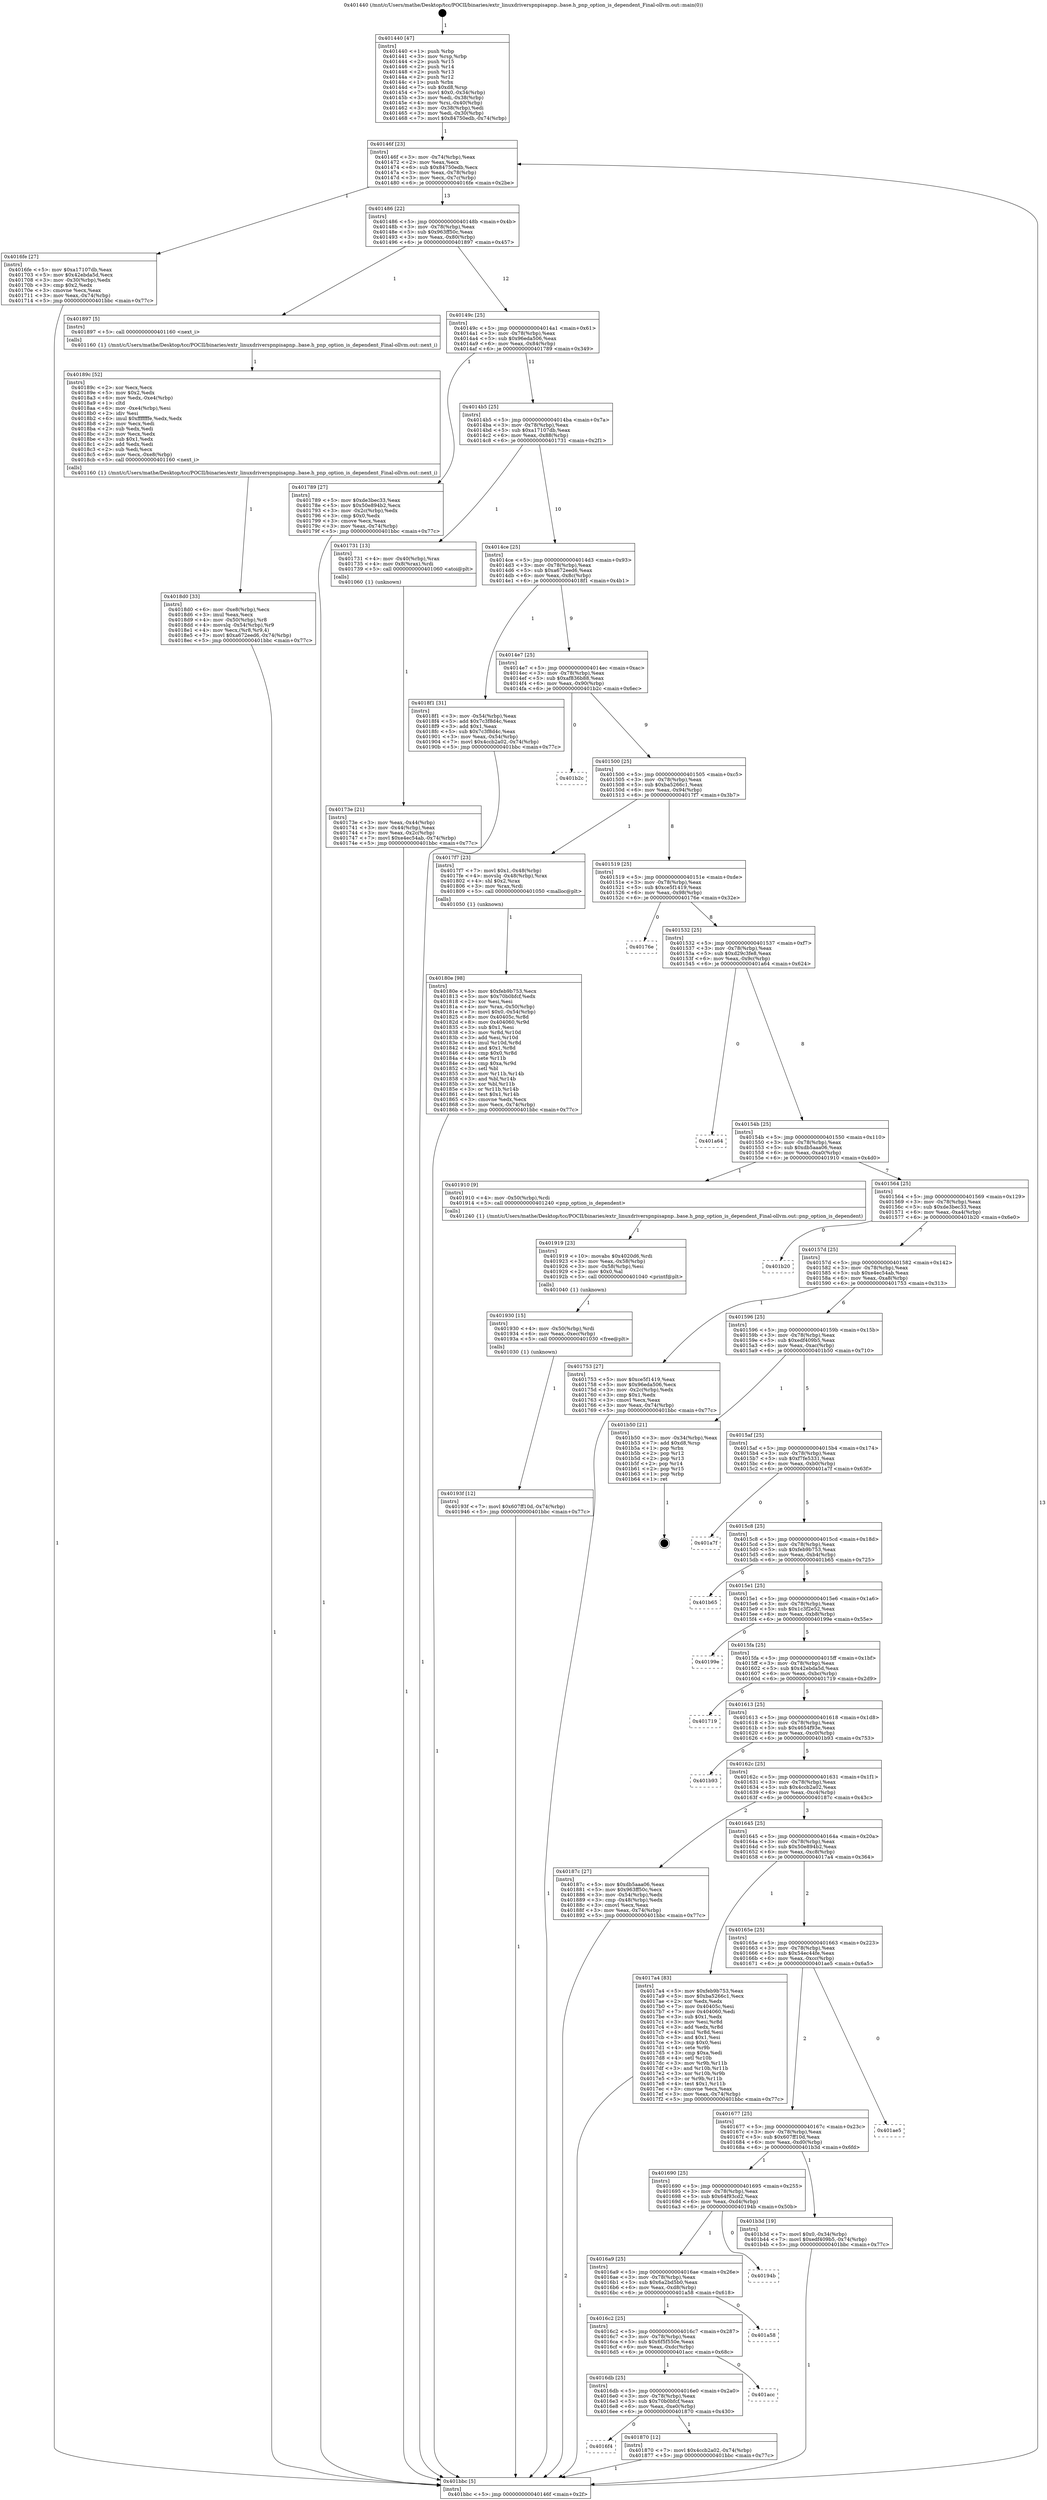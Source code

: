 digraph "0x401440" {
  label = "0x401440 (/mnt/c/Users/mathe/Desktop/tcc/POCII/binaries/extr_linuxdriverspnpisapnp..base.h_pnp_option_is_dependent_Final-ollvm.out::main(0))"
  labelloc = "t"
  node[shape=record]

  Entry [label="",width=0.3,height=0.3,shape=circle,fillcolor=black,style=filled]
  "0x40146f" [label="{
     0x40146f [23]\l
     | [instrs]\l
     &nbsp;&nbsp;0x40146f \<+3\>: mov -0x74(%rbp),%eax\l
     &nbsp;&nbsp;0x401472 \<+2\>: mov %eax,%ecx\l
     &nbsp;&nbsp;0x401474 \<+6\>: sub $0x84750edb,%ecx\l
     &nbsp;&nbsp;0x40147a \<+3\>: mov %eax,-0x78(%rbp)\l
     &nbsp;&nbsp;0x40147d \<+3\>: mov %ecx,-0x7c(%rbp)\l
     &nbsp;&nbsp;0x401480 \<+6\>: je 00000000004016fe \<main+0x2be\>\l
  }"]
  "0x4016fe" [label="{
     0x4016fe [27]\l
     | [instrs]\l
     &nbsp;&nbsp;0x4016fe \<+5\>: mov $0xa17107db,%eax\l
     &nbsp;&nbsp;0x401703 \<+5\>: mov $0x42ebda5d,%ecx\l
     &nbsp;&nbsp;0x401708 \<+3\>: mov -0x30(%rbp),%edx\l
     &nbsp;&nbsp;0x40170b \<+3\>: cmp $0x2,%edx\l
     &nbsp;&nbsp;0x40170e \<+3\>: cmovne %ecx,%eax\l
     &nbsp;&nbsp;0x401711 \<+3\>: mov %eax,-0x74(%rbp)\l
     &nbsp;&nbsp;0x401714 \<+5\>: jmp 0000000000401bbc \<main+0x77c\>\l
  }"]
  "0x401486" [label="{
     0x401486 [22]\l
     | [instrs]\l
     &nbsp;&nbsp;0x401486 \<+5\>: jmp 000000000040148b \<main+0x4b\>\l
     &nbsp;&nbsp;0x40148b \<+3\>: mov -0x78(%rbp),%eax\l
     &nbsp;&nbsp;0x40148e \<+5\>: sub $0x963ff50c,%eax\l
     &nbsp;&nbsp;0x401493 \<+3\>: mov %eax,-0x80(%rbp)\l
     &nbsp;&nbsp;0x401496 \<+6\>: je 0000000000401897 \<main+0x457\>\l
  }"]
  "0x401bbc" [label="{
     0x401bbc [5]\l
     | [instrs]\l
     &nbsp;&nbsp;0x401bbc \<+5\>: jmp 000000000040146f \<main+0x2f\>\l
  }"]
  "0x401440" [label="{
     0x401440 [47]\l
     | [instrs]\l
     &nbsp;&nbsp;0x401440 \<+1\>: push %rbp\l
     &nbsp;&nbsp;0x401441 \<+3\>: mov %rsp,%rbp\l
     &nbsp;&nbsp;0x401444 \<+2\>: push %r15\l
     &nbsp;&nbsp;0x401446 \<+2\>: push %r14\l
     &nbsp;&nbsp;0x401448 \<+2\>: push %r13\l
     &nbsp;&nbsp;0x40144a \<+2\>: push %r12\l
     &nbsp;&nbsp;0x40144c \<+1\>: push %rbx\l
     &nbsp;&nbsp;0x40144d \<+7\>: sub $0xd8,%rsp\l
     &nbsp;&nbsp;0x401454 \<+7\>: movl $0x0,-0x34(%rbp)\l
     &nbsp;&nbsp;0x40145b \<+3\>: mov %edi,-0x38(%rbp)\l
     &nbsp;&nbsp;0x40145e \<+4\>: mov %rsi,-0x40(%rbp)\l
     &nbsp;&nbsp;0x401462 \<+3\>: mov -0x38(%rbp),%edi\l
     &nbsp;&nbsp;0x401465 \<+3\>: mov %edi,-0x30(%rbp)\l
     &nbsp;&nbsp;0x401468 \<+7\>: movl $0x84750edb,-0x74(%rbp)\l
  }"]
  Exit [label="",width=0.3,height=0.3,shape=circle,fillcolor=black,style=filled,peripheries=2]
  "0x401897" [label="{
     0x401897 [5]\l
     | [instrs]\l
     &nbsp;&nbsp;0x401897 \<+5\>: call 0000000000401160 \<next_i\>\l
     | [calls]\l
     &nbsp;&nbsp;0x401160 \{1\} (/mnt/c/Users/mathe/Desktop/tcc/POCII/binaries/extr_linuxdriverspnpisapnp..base.h_pnp_option_is_dependent_Final-ollvm.out::next_i)\l
  }"]
  "0x40149c" [label="{
     0x40149c [25]\l
     | [instrs]\l
     &nbsp;&nbsp;0x40149c \<+5\>: jmp 00000000004014a1 \<main+0x61\>\l
     &nbsp;&nbsp;0x4014a1 \<+3\>: mov -0x78(%rbp),%eax\l
     &nbsp;&nbsp;0x4014a4 \<+5\>: sub $0x96eda506,%eax\l
     &nbsp;&nbsp;0x4014a9 \<+6\>: mov %eax,-0x84(%rbp)\l
     &nbsp;&nbsp;0x4014af \<+6\>: je 0000000000401789 \<main+0x349\>\l
  }"]
  "0x40193f" [label="{
     0x40193f [12]\l
     | [instrs]\l
     &nbsp;&nbsp;0x40193f \<+7\>: movl $0x607ff10d,-0x74(%rbp)\l
     &nbsp;&nbsp;0x401946 \<+5\>: jmp 0000000000401bbc \<main+0x77c\>\l
  }"]
  "0x401789" [label="{
     0x401789 [27]\l
     | [instrs]\l
     &nbsp;&nbsp;0x401789 \<+5\>: mov $0xde3bec33,%eax\l
     &nbsp;&nbsp;0x40178e \<+5\>: mov $0x50e894b2,%ecx\l
     &nbsp;&nbsp;0x401793 \<+3\>: mov -0x2c(%rbp),%edx\l
     &nbsp;&nbsp;0x401796 \<+3\>: cmp $0x0,%edx\l
     &nbsp;&nbsp;0x401799 \<+3\>: cmove %ecx,%eax\l
     &nbsp;&nbsp;0x40179c \<+3\>: mov %eax,-0x74(%rbp)\l
     &nbsp;&nbsp;0x40179f \<+5\>: jmp 0000000000401bbc \<main+0x77c\>\l
  }"]
  "0x4014b5" [label="{
     0x4014b5 [25]\l
     | [instrs]\l
     &nbsp;&nbsp;0x4014b5 \<+5\>: jmp 00000000004014ba \<main+0x7a\>\l
     &nbsp;&nbsp;0x4014ba \<+3\>: mov -0x78(%rbp),%eax\l
     &nbsp;&nbsp;0x4014bd \<+5\>: sub $0xa17107db,%eax\l
     &nbsp;&nbsp;0x4014c2 \<+6\>: mov %eax,-0x88(%rbp)\l
     &nbsp;&nbsp;0x4014c8 \<+6\>: je 0000000000401731 \<main+0x2f1\>\l
  }"]
  "0x401930" [label="{
     0x401930 [15]\l
     | [instrs]\l
     &nbsp;&nbsp;0x401930 \<+4\>: mov -0x50(%rbp),%rdi\l
     &nbsp;&nbsp;0x401934 \<+6\>: mov %eax,-0xec(%rbp)\l
     &nbsp;&nbsp;0x40193a \<+5\>: call 0000000000401030 \<free@plt\>\l
     | [calls]\l
     &nbsp;&nbsp;0x401030 \{1\} (unknown)\l
  }"]
  "0x401731" [label="{
     0x401731 [13]\l
     | [instrs]\l
     &nbsp;&nbsp;0x401731 \<+4\>: mov -0x40(%rbp),%rax\l
     &nbsp;&nbsp;0x401735 \<+4\>: mov 0x8(%rax),%rdi\l
     &nbsp;&nbsp;0x401739 \<+5\>: call 0000000000401060 \<atoi@plt\>\l
     | [calls]\l
     &nbsp;&nbsp;0x401060 \{1\} (unknown)\l
  }"]
  "0x4014ce" [label="{
     0x4014ce [25]\l
     | [instrs]\l
     &nbsp;&nbsp;0x4014ce \<+5\>: jmp 00000000004014d3 \<main+0x93\>\l
     &nbsp;&nbsp;0x4014d3 \<+3\>: mov -0x78(%rbp),%eax\l
     &nbsp;&nbsp;0x4014d6 \<+5\>: sub $0xa672eed6,%eax\l
     &nbsp;&nbsp;0x4014db \<+6\>: mov %eax,-0x8c(%rbp)\l
     &nbsp;&nbsp;0x4014e1 \<+6\>: je 00000000004018f1 \<main+0x4b1\>\l
  }"]
  "0x40173e" [label="{
     0x40173e [21]\l
     | [instrs]\l
     &nbsp;&nbsp;0x40173e \<+3\>: mov %eax,-0x44(%rbp)\l
     &nbsp;&nbsp;0x401741 \<+3\>: mov -0x44(%rbp),%eax\l
     &nbsp;&nbsp;0x401744 \<+3\>: mov %eax,-0x2c(%rbp)\l
     &nbsp;&nbsp;0x401747 \<+7\>: movl $0xe4ec54ab,-0x74(%rbp)\l
     &nbsp;&nbsp;0x40174e \<+5\>: jmp 0000000000401bbc \<main+0x77c\>\l
  }"]
  "0x401919" [label="{
     0x401919 [23]\l
     | [instrs]\l
     &nbsp;&nbsp;0x401919 \<+10\>: movabs $0x4020d6,%rdi\l
     &nbsp;&nbsp;0x401923 \<+3\>: mov %eax,-0x58(%rbp)\l
     &nbsp;&nbsp;0x401926 \<+3\>: mov -0x58(%rbp),%esi\l
     &nbsp;&nbsp;0x401929 \<+2\>: mov $0x0,%al\l
     &nbsp;&nbsp;0x40192b \<+5\>: call 0000000000401040 \<printf@plt\>\l
     | [calls]\l
     &nbsp;&nbsp;0x401040 \{1\} (unknown)\l
  }"]
  "0x4018f1" [label="{
     0x4018f1 [31]\l
     | [instrs]\l
     &nbsp;&nbsp;0x4018f1 \<+3\>: mov -0x54(%rbp),%eax\l
     &nbsp;&nbsp;0x4018f4 \<+5\>: add $0x7c3f8d4c,%eax\l
     &nbsp;&nbsp;0x4018f9 \<+3\>: add $0x1,%eax\l
     &nbsp;&nbsp;0x4018fc \<+5\>: sub $0x7c3f8d4c,%eax\l
     &nbsp;&nbsp;0x401901 \<+3\>: mov %eax,-0x54(%rbp)\l
     &nbsp;&nbsp;0x401904 \<+7\>: movl $0x4ccb2a02,-0x74(%rbp)\l
     &nbsp;&nbsp;0x40190b \<+5\>: jmp 0000000000401bbc \<main+0x77c\>\l
  }"]
  "0x4014e7" [label="{
     0x4014e7 [25]\l
     | [instrs]\l
     &nbsp;&nbsp;0x4014e7 \<+5\>: jmp 00000000004014ec \<main+0xac\>\l
     &nbsp;&nbsp;0x4014ec \<+3\>: mov -0x78(%rbp),%eax\l
     &nbsp;&nbsp;0x4014ef \<+5\>: sub $0xaf836b88,%eax\l
     &nbsp;&nbsp;0x4014f4 \<+6\>: mov %eax,-0x90(%rbp)\l
     &nbsp;&nbsp;0x4014fa \<+6\>: je 0000000000401b2c \<main+0x6ec\>\l
  }"]
  "0x4018d0" [label="{
     0x4018d0 [33]\l
     | [instrs]\l
     &nbsp;&nbsp;0x4018d0 \<+6\>: mov -0xe8(%rbp),%ecx\l
     &nbsp;&nbsp;0x4018d6 \<+3\>: imul %eax,%ecx\l
     &nbsp;&nbsp;0x4018d9 \<+4\>: mov -0x50(%rbp),%r8\l
     &nbsp;&nbsp;0x4018dd \<+4\>: movslq -0x54(%rbp),%r9\l
     &nbsp;&nbsp;0x4018e1 \<+4\>: mov %ecx,(%r8,%r9,4)\l
     &nbsp;&nbsp;0x4018e5 \<+7\>: movl $0xa672eed6,-0x74(%rbp)\l
     &nbsp;&nbsp;0x4018ec \<+5\>: jmp 0000000000401bbc \<main+0x77c\>\l
  }"]
  "0x401b2c" [label="{
     0x401b2c\l
  }", style=dashed]
  "0x401500" [label="{
     0x401500 [25]\l
     | [instrs]\l
     &nbsp;&nbsp;0x401500 \<+5\>: jmp 0000000000401505 \<main+0xc5\>\l
     &nbsp;&nbsp;0x401505 \<+3\>: mov -0x78(%rbp),%eax\l
     &nbsp;&nbsp;0x401508 \<+5\>: sub $0xba5266c1,%eax\l
     &nbsp;&nbsp;0x40150d \<+6\>: mov %eax,-0x94(%rbp)\l
     &nbsp;&nbsp;0x401513 \<+6\>: je 00000000004017f7 \<main+0x3b7\>\l
  }"]
  "0x40189c" [label="{
     0x40189c [52]\l
     | [instrs]\l
     &nbsp;&nbsp;0x40189c \<+2\>: xor %ecx,%ecx\l
     &nbsp;&nbsp;0x40189e \<+5\>: mov $0x2,%edx\l
     &nbsp;&nbsp;0x4018a3 \<+6\>: mov %edx,-0xe4(%rbp)\l
     &nbsp;&nbsp;0x4018a9 \<+1\>: cltd\l
     &nbsp;&nbsp;0x4018aa \<+6\>: mov -0xe4(%rbp),%esi\l
     &nbsp;&nbsp;0x4018b0 \<+2\>: idiv %esi\l
     &nbsp;&nbsp;0x4018b2 \<+6\>: imul $0xfffffffe,%edx,%edx\l
     &nbsp;&nbsp;0x4018b8 \<+2\>: mov %ecx,%edi\l
     &nbsp;&nbsp;0x4018ba \<+2\>: sub %edx,%edi\l
     &nbsp;&nbsp;0x4018bc \<+2\>: mov %ecx,%edx\l
     &nbsp;&nbsp;0x4018be \<+3\>: sub $0x1,%edx\l
     &nbsp;&nbsp;0x4018c1 \<+2\>: add %edx,%edi\l
     &nbsp;&nbsp;0x4018c3 \<+2\>: sub %edi,%ecx\l
     &nbsp;&nbsp;0x4018c5 \<+6\>: mov %ecx,-0xe8(%rbp)\l
     &nbsp;&nbsp;0x4018cb \<+5\>: call 0000000000401160 \<next_i\>\l
     | [calls]\l
     &nbsp;&nbsp;0x401160 \{1\} (/mnt/c/Users/mathe/Desktop/tcc/POCII/binaries/extr_linuxdriverspnpisapnp..base.h_pnp_option_is_dependent_Final-ollvm.out::next_i)\l
  }"]
  "0x4017f7" [label="{
     0x4017f7 [23]\l
     | [instrs]\l
     &nbsp;&nbsp;0x4017f7 \<+7\>: movl $0x1,-0x48(%rbp)\l
     &nbsp;&nbsp;0x4017fe \<+4\>: movslq -0x48(%rbp),%rax\l
     &nbsp;&nbsp;0x401802 \<+4\>: shl $0x2,%rax\l
     &nbsp;&nbsp;0x401806 \<+3\>: mov %rax,%rdi\l
     &nbsp;&nbsp;0x401809 \<+5\>: call 0000000000401050 \<malloc@plt\>\l
     | [calls]\l
     &nbsp;&nbsp;0x401050 \{1\} (unknown)\l
  }"]
  "0x401519" [label="{
     0x401519 [25]\l
     | [instrs]\l
     &nbsp;&nbsp;0x401519 \<+5\>: jmp 000000000040151e \<main+0xde\>\l
     &nbsp;&nbsp;0x40151e \<+3\>: mov -0x78(%rbp),%eax\l
     &nbsp;&nbsp;0x401521 \<+5\>: sub $0xce5f1419,%eax\l
     &nbsp;&nbsp;0x401526 \<+6\>: mov %eax,-0x98(%rbp)\l
     &nbsp;&nbsp;0x40152c \<+6\>: je 000000000040176e \<main+0x32e\>\l
  }"]
  "0x4016f4" [label="{
     0x4016f4\l
  }", style=dashed]
  "0x40176e" [label="{
     0x40176e\l
  }", style=dashed]
  "0x401532" [label="{
     0x401532 [25]\l
     | [instrs]\l
     &nbsp;&nbsp;0x401532 \<+5\>: jmp 0000000000401537 \<main+0xf7\>\l
     &nbsp;&nbsp;0x401537 \<+3\>: mov -0x78(%rbp),%eax\l
     &nbsp;&nbsp;0x40153a \<+5\>: sub $0xd29c3fe8,%eax\l
     &nbsp;&nbsp;0x40153f \<+6\>: mov %eax,-0x9c(%rbp)\l
     &nbsp;&nbsp;0x401545 \<+6\>: je 0000000000401a64 \<main+0x624\>\l
  }"]
  "0x401870" [label="{
     0x401870 [12]\l
     | [instrs]\l
     &nbsp;&nbsp;0x401870 \<+7\>: movl $0x4ccb2a02,-0x74(%rbp)\l
     &nbsp;&nbsp;0x401877 \<+5\>: jmp 0000000000401bbc \<main+0x77c\>\l
  }"]
  "0x401a64" [label="{
     0x401a64\l
  }", style=dashed]
  "0x40154b" [label="{
     0x40154b [25]\l
     | [instrs]\l
     &nbsp;&nbsp;0x40154b \<+5\>: jmp 0000000000401550 \<main+0x110\>\l
     &nbsp;&nbsp;0x401550 \<+3\>: mov -0x78(%rbp),%eax\l
     &nbsp;&nbsp;0x401553 \<+5\>: sub $0xdb5aaa06,%eax\l
     &nbsp;&nbsp;0x401558 \<+6\>: mov %eax,-0xa0(%rbp)\l
     &nbsp;&nbsp;0x40155e \<+6\>: je 0000000000401910 \<main+0x4d0\>\l
  }"]
  "0x4016db" [label="{
     0x4016db [25]\l
     | [instrs]\l
     &nbsp;&nbsp;0x4016db \<+5\>: jmp 00000000004016e0 \<main+0x2a0\>\l
     &nbsp;&nbsp;0x4016e0 \<+3\>: mov -0x78(%rbp),%eax\l
     &nbsp;&nbsp;0x4016e3 \<+5\>: sub $0x70b0bfcf,%eax\l
     &nbsp;&nbsp;0x4016e8 \<+6\>: mov %eax,-0xe0(%rbp)\l
     &nbsp;&nbsp;0x4016ee \<+6\>: je 0000000000401870 \<main+0x430\>\l
  }"]
  "0x401910" [label="{
     0x401910 [9]\l
     | [instrs]\l
     &nbsp;&nbsp;0x401910 \<+4\>: mov -0x50(%rbp),%rdi\l
     &nbsp;&nbsp;0x401914 \<+5\>: call 0000000000401240 \<pnp_option_is_dependent\>\l
     | [calls]\l
     &nbsp;&nbsp;0x401240 \{1\} (/mnt/c/Users/mathe/Desktop/tcc/POCII/binaries/extr_linuxdriverspnpisapnp..base.h_pnp_option_is_dependent_Final-ollvm.out::pnp_option_is_dependent)\l
  }"]
  "0x401564" [label="{
     0x401564 [25]\l
     | [instrs]\l
     &nbsp;&nbsp;0x401564 \<+5\>: jmp 0000000000401569 \<main+0x129\>\l
     &nbsp;&nbsp;0x401569 \<+3\>: mov -0x78(%rbp),%eax\l
     &nbsp;&nbsp;0x40156c \<+5\>: sub $0xde3bec33,%eax\l
     &nbsp;&nbsp;0x401571 \<+6\>: mov %eax,-0xa4(%rbp)\l
     &nbsp;&nbsp;0x401577 \<+6\>: je 0000000000401b20 \<main+0x6e0\>\l
  }"]
  "0x401acc" [label="{
     0x401acc\l
  }", style=dashed]
  "0x401b20" [label="{
     0x401b20\l
  }", style=dashed]
  "0x40157d" [label="{
     0x40157d [25]\l
     | [instrs]\l
     &nbsp;&nbsp;0x40157d \<+5\>: jmp 0000000000401582 \<main+0x142\>\l
     &nbsp;&nbsp;0x401582 \<+3\>: mov -0x78(%rbp),%eax\l
     &nbsp;&nbsp;0x401585 \<+5\>: sub $0xe4ec54ab,%eax\l
     &nbsp;&nbsp;0x40158a \<+6\>: mov %eax,-0xa8(%rbp)\l
     &nbsp;&nbsp;0x401590 \<+6\>: je 0000000000401753 \<main+0x313\>\l
  }"]
  "0x4016c2" [label="{
     0x4016c2 [25]\l
     | [instrs]\l
     &nbsp;&nbsp;0x4016c2 \<+5\>: jmp 00000000004016c7 \<main+0x287\>\l
     &nbsp;&nbsp;0x4016c7 \<+3\>: mov -0x78(%rbp),%eax\l
     &nbsp;&nbsp;0x4016ca \<+5\>: sub $0x6f5f550e,%eax\l
     &nbsp;&nbsp;0x4016cf \<+6\>: mov %eax,-0xdc(%rbp)\l
     &nbsp;&nbsp;0x4016d5 \<+6\>: je 0000000000401acc \<main+0x68c\>\l
  }"]
  "0x401753" [label="{
     0x401753 [27]\l
     | [instrs]\l
     &nbsp;&nbsp;0x401753 \<+5\>: mov $0xce5f1419,%eax\l
     &nbsp;&nbsp;0x401758 \<+5\>: mov $0x96eda506,%ecx\l
     &nbsp;&nbsp;0x40175d \<+3\>: mov -0x2c(%rbp),%edx\l
     &nbsp;&nbsp;0x401760 \<+3\>: cmp $0x1,%edx\l
     &nbsp;&nbsp;0x401763 \<+3\>: cmovl %ecx,%eax\l
     &nbsp;&nbsp;0x401766 \<+3\>: mov %eax,-0x74(%rbp)\l
     &nbsp;&nbsp;0x401769 \<+5\>: jmp 0000000000401bbc \<main+0x77c\>\l
  }"]
  "0x401596" [label="{
     0x401596 [25]\l
     | [instrs]\l
     &nbsp;&nbsp;0x401596 \<+5\>: jmp 000000000040159b \<main+0x15b\>\l
     &nbsp;&nbsp;0x40159b \<+3\>: mov -0x78(%rbp),%eax\l
     &nbsp;&nbsp;0x40159e \<+5\>: sub $0xedf409b5,%eax\l
     &nbsp;&nbsp;0x4015a3 \<+6\>: mov %eax,-0xac(%rbp)\l
     &nbsp;&nbsp;0x4015a9 \<+6\>: je 0000000000401b50 \<main+0x710\>\l
  }"]
  "0x401a58" [label="{
     0x401a58\l
  }", style=dashed]
  "0x401b50" [label="{
     0x401b50 [21]\l
     | [instrs]\l
     &nbsp;&nbsp;0x401b50 \<+3\>: mov -0x34(%rbp),%eax\l
     &nbsp;&nbsp;0x401b53 \<+7\>: add $0xd8,%rsp\l
     &nbsp;&nbsp;0x401b5a \<+1\>: pop %rbx\l
     &nbsp;&nbsp;0x401b5b \<+2\>: pop %r12\l
     &nbsp;&nbsp;0x401b5d \<+2\>: pop %r13\l
     &nbsp;&nbsp;0x401b5f \<+2\>: pop %r14\l
     &nbsp;&nbsp;0x401b61 \<+2\>: pop %r15\l
     &nbsp;&nbsp;0x401b63 \<+1\>: pop %rbp\l
     &nbsp;&nbsp;0x401b64 \<+1\>: ret\l
  }"]
  "0x4015af" [label="{
     0x4015af [25]\l
     | [instrs]\l
     &nbsp;&nbsp;0x4015af \<+5\>: jmp 00000000004015b4 \<main+0x174\>\l
     &nbsp;&nbsp;0x4015b4 \<+3\>: mov -0x78(%rbp),%eax\l
     &nbsp;&nbsp;0x4015b7 \<+5\>: sub $0xf7fe5331,%eax\l
     &nbsp;&nbsp;0x4015bc \<+6\>: mov %eax,-0xb0(%rbp)\l
     &nbsp;&nbsp;0x4015c2 \<+6\>: je 0000000000401a7f \<main+0x63f\>\l
  }"]
  "0x4016a9" [label="{
     0x4016a9 [25]\l
     | [instrs]\l
     &nbsp;&nbsp;0x4016a9 \<+5\>: jmp 00000000004016ae \<main+0x26e\>\l
     &nbsp;&nbsp;0x4016ae \<+3\>: mov -0x78(%rbp),%eax\l
     &nbsp;&nbsp;0x4016b1 \<+5\>: sub $0x6a2bd5b0,%eax\l
     &nbsp;&nbsp;0x4016b6 \<+6\>: mov %eax,-0xd8(%rbp)\l
     &nbsp;&nbsp;0x4016bc \<+6\>: je 0000000000401a58 \<main+0x618\>\l
  }"]
  "0x401a7f" [label="{
     0x401a7f\l
  }", style=dashed]
  "0x4015c8" [label="{
     0x4015c8 [25]\l
     | [instrs]\l
     &nbsp;&nbsp;0x4015c8 \<+5\>: jmp 00000000004015cd \<main+0x18d\>\l
     &nbsp;&nbsp;0x4015cd \<+3\>: mov -0x78(%rbp),%eax\l
     &nbsp;&nbsp;0x4015d0 \<+5\>: sub $0xfeb9b753,%eax\l
     &nbsp;&nbsp;0x4015d5 \<+6\>: mov %eax,-0xb4(%rbp)\l
     &nbsp;&nbsp;0x4015db \<+6\>: je 0000000000401b65 \<main+0x725\>\l
  }"]
  "0x40194b" [label="{
     0x40194b\l
  }", style=dashed]
  "0x401b65" [label="{
     0x401b65\l
  }", style=dashed]
  "0x4015e1" [label="{
     0x4015e1 [25]\l
     | [instrs]\l
     &nbsp;&nbsp;0x4015e1 \<+5\>: jmp 00000000004015e6 \<main+0x1a6\>\l
     &nbsp;&nbsp;0x4015e6 \<+3\>: mov -0x78(%rbp),%eax\l
     &nbsp;&nbsp;0x4015e9 \<+5\>: sub $0x1c3f2e52,%eax\l
     &nbsp;&nbsp;0x4015ee \<+6\>: mov %eax,-0xb8(%rbp)\l
     &nbsp;&nbsp;0x4015f4 \<+6\>: je 000000000040199e \<main+0x55e\>\l
  }"]
  "0x401690" [label="{
     0x401690 [25]\l
     | [instrs]\l
     &nbsp;&nbsp;0x401690 \<+5\>: jmp 0000000000401695 \<main+0x255\>\l
     &nbsp;&nbsp;0x401695 \<+3\>: mov -0x78(%rbp),%eax\l
     &nbsp;&nbsp;0x401698 \<+5\>: sub $0x64f93cd2,%eax\l
     &nbsp;&nbsp;0x40169d \<+6\>: mov %eax,-0xd4(%rbp)\l
     &nbsp;&nbsp;0x4016a3 \<+6\>: je 000000000040194b \<main+0x50b\>\l
  }"]
  "0x40199e" [label="{
     0x40199e\l
  }", style=dashed]
  "0x4015fa" [label="{
     0x4015fa [25]\l
     | [instrs]\l
     &nbsp;&nbsp;0x4015fa \<+5\>: jmp 00000000004015ff \<main+0x1bf\>\l
     &nbsp;&nbsp;0x4015ff \<+3\>: mov -0x78(%rbp),%eax\l
     &nbsp;&nbsp;0x401602 \<+5\>: sub $0x42ebda5d,%eax\l
     &nbsp;&nbsp;0x401607 \<+6\>: mov %eax,-0xbc(%rbp)\l
     &nbsp;&nbsp;0x40160d \<+6\>: je 0000000000401719 \<main+0x2d9\>\l
  }"]
  "0x401b3d" [label="{
     0x401b3d [19]\l
     | [instrs]\l
     &nbsp;&nbsp;0x401b3d \<+7\>: movl $0x0,-0x34(%rbp)\l
     &nbsp;&nbsp;0x401b44 \<+7\>: movl $0xedf409b5,-0x74(%rbp)\l
     &nbsp;&nbsp;0x401b4b \<+5\>: jmp 0000000000401bbc \<main+0x77c\>\l
  }"]
  "0x401719" [label="{
     0x401719\l
  }", style=dashed]
  "0x401613" [label="{
     0x401613 [25]\l
     | [instrs]\l
     &nbsp;&nbsp;0x401613 \<+5\>: jmp 0000000000401618 \<main+0x1d8\>\l
     &nbsp;&nbsp;0x401618 \<+3\>: mov -0x78(%rbp),%eax\l
     &nbsp;&nbsp;0x40161b \<+5\>: sub $0x4654f93e,%eax\l
     &nbsp;&nbsp;0x401620 \<+6\>: mov %eax,-0xc0(%rbp)\l
     &nbsp;&nbsp;0x401626 \<+6\>: je 0000000000401b93 \<main+0x753\>\l
  }"]
  "0x401677" [label="{
     0x401677 [25]\l
     | [instrs]\l
     &nbsp;&nbsp;0x401677 \<+5\>: jmp 000000000040167c \<main+0x23c\>\l
     &nbsp;&nbsp;0x40167c \<+3\>: mov -0x78(%rbp),%eax\l
     &nbsp;&nbsp;0x40167f \<+5\>: sub $0x607ff10d,%eax\l
     &nbsp;&nbsp;0x401684 \<+6\>: mov %eax,-0xd0(%rbp)\l
     &nbsp;&nbsp;0x40168a \<+6\>: je 0000000000401b3d \<main+0x6fd\>\l
  }"]
  "0x401b93" [label="{
     0x401b93\l
  }", style=dashed]
  "0x40162c" [label="{
     0x40162c [25]\l
     | [instrs]\l
     &nbsp;&nbsp;0x40162c \<+5\>: jmp 0000000000401631 \<main+0x1f1\>\l
     &nbsp;&nbsp;0x401631 \<+3\>: mov -0x78(%rbp),%eax\l
     &nbsp;&nbsp;0x401634 \<+5\>: sub $0x4ccb2a02,%eax\l
     &nbsp;&nbsp;0x401639 \<+6\>: mov %eax,-0xc4(%rbp)\l
     &nbsp;&nbsp;0x40163f \<+6\>: je 000000000040187c \<main+0x43c\>\l
  }"]
  "0x401ae5" [label="{
     0x401ae5\l
  }", style=dashed]
  "0x40187c" [label="{
     0x40187c [27]\l
     | [instrs]\l
     &nbsp;&nbsp;0x40187c \<+5\>: mov $0xdb5aaa06,%eax\l
     &nbsp;&nbsp;0x401881 \<+5\>: mov $0x963ff50c,%ecx\l
     &nbsp;&nbsp;0x401886 \<+3\>: mov -0x54(%rbp),%edx\l
     &nbsp;&nbsp;0x401889 \<+3\>: cmp -0x48(%rbp),%edx\l
     &nbsp;&nbsp;0x40188c \<+3\>: cmovl %ecx,%eax\l
     &nbsp;&nbsp;0x40188f \<+3\>: mov %eax,-0x74(%rbp)\l
     &nbsp;&nbsp;0x401892 \<+5\>: jmp 0000000000401bbc \<main+0x77c\>\l
  }"]
  "0x401645" [label="{
     0x401645 [25]\l
     | [instrs]\l
     &nbsp;&nbsp;0x401645 \<+5\>: jmp 000000000040164a \<main+0x20a\>\l
     &nbsp;&nbsp;0x40164a \<+3\>: mov -0x78(%rbp),%eax\l
     &nbsp;&nbsp;0x40164d \<+5\>: sub $0x50e894b2,%eax\l
     &nbsp;&nbsp;0x401652 \<+6\>: mov %eax,-0xc8(%rbp)\l
     &nbsp;&nbsp;0x401658 \<+6\>: je 00000000004017a4 \<main+0x364\>\l
  }"]
  "0x40180e" [label="{
     0x40180e [98]\l
     | [instrs]\l
     &nbsp;&nbsp;0x40180e \<+5\>: mov $0xfeb9b753,%ecx\l
     &nbsp;&nbsp;0x401813 \<+5\>: mov $0x70b0bfcf,%edx\l
     &nbsp;&nbsp;0x401818 \<+2\>: xor %esi,%esi\l
     &nbsp;&nbsp;0x40181a \<+4\>: mov %rax,-0x50(%rbp)\l
     &nbsp;&nbsp;0x40181e \<+7\>: movl $0x0,-0x54(%rbp)\l
     &nbsp;&nbsp;0x401825 \<+8\>: mov 0x40405c,%r8d\l
     &nbsp;&nbsp;0x40182d \<+8\>: mov 0x404060,%r9d\l
     &nbsp;&nbsp;0x401835 \<+3\>: sub $0x1,%esi\l
     &nbsp;&nbsp;0x401838 \<+3\>: mov %r8d,%r10d\l
     &nbsp;&nbsp;0x40183b \<+3\>: add %esi,%r10d\l
     &nbsp;&nbsp;0x40183e \<+4\>: imul %r10d,%r8d\l
     &nbsp;&nbsp;0x401842 \<+4\>: and $0x1,%r8d\l
     &nbsp;&nbsp;0x401846 \<+4\>: cmp $0x0,%r8d\l
     &nbsp;&nbsp;0x40184a \<+4\>: sete %r11b\l
     &nbsp;&nbsp;0x40184e \<+4\>: cmp $0xa,%r9d\l
     &nbsp;&nbsp;0x401852 \<+3\>: setl %bl\l
     &nbsp;&nbsp;0x401855 \<+3\>: mov %r11b,%r14b\l
     &nbsp;&nbsp;0x401858 \<+3\>: and %bl,%r14b\l
     &nbsp;&nbsp;0x40185b \<+3\>: xor %bl,%r11b\l
     &nbsp;&nbsp;0x40185e \<+3\>: or %r11b,%r14b\l
     &nbsp;&nbsp;0x401861 \<+4\>: test $0x1,%r14b\l
     &nbsp;&nbsp;0x401865 \<+3\>: cmovne %edx,%ecx\l
     &nbsp;&nbsp;0x401868 \<+3\>: mov %ecx,-0x74(%rbp)\l
     &nbsp;&nbsp;0x40186b \<+5\>: jmp 0000000000401bbc \<main+0x77c\>\l
  }"]
  "0x4017a4" [label="{
     0x4017a4 [83]\l
     | [instrs]\l
     &nbsp;&nbsp;0x4017a4 \<+5\>: mov $0xfeb9b753,%eax\l
     &nbsp;&nbsp;0x4017a9 \<+5\>: mov $0xba5266c1,%ecx\l
     &nbsp;&nbsp;0x4017ae \<+2\>: xor %edx,%edx\l
     &nbsp;&nbsp;0x4017b0 \<+7\>: mov 0x40405c,%esi\l
     &nbsp;&nbsp;0x4017b7 \<+7\>: mov 0x404060,%edi\l
     &nbsp;&nbsp;0x4017be \<+3\>: sub $0x1,%edx\l
     &nbsp;&nbsp;0x4017c1 \<+3\>: mov %esi,%r8d\l
     &nbsp;&nbsp;0x4017c4 \<+3\>: add %edx,%r8d\l
     &nbsp;&nbsp;0x4017c7 \<+4\>: imul %r8d,%esi\l
     &nbsp;&nbsp;0x4017cb \<+3\>: and $0x1,%esi\l
     &nbsp;&nbsp;0x4017ce \<+3\>: cmp $0x0,%esi\l
     &nbsp;&nbsp;0x4017d1 \<+4\>: sete %r9b\l
     &nbsp;&nbsp;0x4017d5 \<+3\>: cmp $0xa,%edi\l
     &nbsp;&nbsp;0x4017d8 \<+4\>: setl %r10b\l
     &nbsp;&nbsp;0x4017dc \<+3\>: mov %r9b,%r11b\l
     &nbsp;&nbsp;0x4017df \<+3\>: and %r10b,%r11b\l
     &nbsp;&nbsp;0x4017e2 \<+3\>: xor %r10b,%r9b\l
     &nbsp;&nbsp;0x4017e5 \<+3\>: or %r9b,%r11b\l
     &nbsp;&nbsp;0x4017e8 \<+4\>: test $0x1,%r11b\l
     &nbsp;&nbsp;0x4017ec \<+3\>: cmovne %ecx,%eax\l
     &nbsp;&nbsp;0x4017ef \<+3\>: mov %eax,-0x74(%rbp)\l
     &nbsp;&nbsp;0x4017f2 \<+5\>: jmp 0000000000401bbc \<main+0x77c\>\l
  }"]
  "0x40165e" [label="{
     0x40165e [25]\l
     | [instrs]\l
     &nbsp;&nbsp;0x40165e \<+5\>: jmp 0000000000401663 \<main+0x223\>\l
     &nbsp;&nbsp;0x401663 \<+3\>: mov -0x78(%rbp),%eax\l
     &nbsp;&nbsp;0x401666 \<+5\>: sub $0x54ec44fe,%eax\l
     &nbsp;&nbsp;0x40166b \<+6\>: mov %eax,-0xcc(%rbp)\l
     &nbsp;&nbsp;0x401671 \<+6\>: je 0000000000401ae5 \<main+0x6a5\>\l
  }"]
  Entry -> "0x401440" [label=" 1"]
  "0x40146f" -> "0x4016fe" [label=" 1"]
  "0x40146f" -> "0x401486" [label=" 13"]
  "0x4016fe" -> "0x401bbc" [label=" 1"]
  "0x401440" -> "0x40146f" [label=" 1"]
  "0x401bbc" -> "0x40146f" [label=" 13"]
  "0x401b50" -> Exit [label=" 1"]
  "0x401486" -> "0x401897" [label=" 1"]
  "0x401486" -> "0x40149c" [label=" 12"]
  "0x401b3d" -> "0x401bbc" [label=" 1"]
  "0x40149c" -> "0x401789" [label=" 1"]
  "0x40149c" -> "0x4014b5" [label=" 11"]
  "0x40193f" -> "0x401bbc" [label=" 1"]
  "0x4014b5" -> "0x401731" [label=" 1"]
  "0x4014b5" -> "0x4014ce" [label=" 10"]
  "0x401731" -> "0x40173e" [label=" 1"]
  "0x40173e" -> "0x401bbc" [label=" 1"]
  "0x401930" -> "0x40193f" [label=" 1"]
  "0x4014ce" -> "0x4018f1" [label=" 1"]
  "0x4014ce" -> "0x4014e7" [label=" 9"]
  "0x401919" -> "0x401930" [label=" 1"]
  "0x4014e7" -> "0x401b2c" [label=" 0"]
  "0x4014e7" -> "0x401500" [label=" 9"]
  "0x401910" -> "0x401919" [label=" 1"]
  "0x401500" -> "0x4017f7" [label=" 1"]
  "0x401500" -> "0x401519" [label=" 8"]
  "0x4018f1" -> "0x401bbc" [label=" 1"]
  "0x401519" -> "0x40176e" [label=" 0"]
  "0x401519" -> "0x401532" [label=" 8"]
  "0x4018d0" -> "0x401bbc" [label=" 1"]
  "0x401532" -> "0x401a64" [label=" 0"]
  "0x401532" -> "0x40154b" [label=" 8"]
  "0x40189c" -> "0x4018d0" [label=" 1"]
  "0x40154b" -> "0x401910" [label=" 1"]
  "0x40154b" -> "0x401564" [label=" 7"]
  "0x40187c" -> "0x401bbc" [label=" 2"]
  "0x401564" -> "0x401b20" [label=" 0"]
  "0x401564" -> "0x40157d" [label=" 7"]
  "0x401870" -> "0x401bbc" [label=" 1"]
  "0x40157d" -> "0x401753" [label=" 1"]
  "0x40157d" -> "0x401596" [label=" 6"]
  "0x401753" -> "0x401bbc" [label=" 1"]
  "0x401789" -> "0x401bbc" [label=" 1"]
  "0x4016db" -> "0x401870" [label=" 1"]
  "0x401596" -> "0x401b50" [label=" 1"]
  "0x401596" -> "0x4015af" [label=" 5"]
  "0x401897" -> "0x40189c" [label=" 1"]
  "0x4015af" -> "0x401a7f" [label=" 0"]
  "0x4015af" -> "0x4015c8" [label=" 5"]
  "0x4016c2" -> "0x401acc" [label=" 0"]
  "0x4015c8" -> "0x401b65" [label=" 0"]
  "0x4015c8" -> "0x4015e1" [label=" 5"]
  "0x4016db" -> "0x4016f4" [label=" 0"]
  "0x4015e1" -> "0x40199e" [label=" 0"]
  "0x4015e1" -> "0x4015fa" [label=" 5"]
  "0x4016a9" -> "0x401a58" [label=" 0"]
  "0x4015fa" -> "0x401719" [label=" 0"]
  "0x4015fa" -> "0x401613" [label=" 5"]
  "0x4016c2" -> "0x4016db" [label=" 1"]
  "0x401613" -> "0x401b93" [label=" 0"]
  "0x401613" -> "0x40162c" [label=" 5"]
  "0x401690" -> "0x40194b" [label=" 0"]
  "0x40162c" -> "0x40187c" [label=" 2"]
  "0x40162c" -> "0x401645" [label=" 3"]
  "0x4016a9" -> "0x4016c2" [label=" 1"]
  "0x401645" -> "0x4017a4" [label=" 1"]
  "0x401645" -> "0x40165e" [label=" 2"]
  "0x4017a4" -> "0x401bbc" [label=" 1"]
  "0x4017f7" -> "0x40180e" [label=" 1"]
  "0x40180e" -> "0x401bbc" [label=" 1"]
  "0x401677" -> "0x401690" [label=" 1"]
  "0x40165e" -> "0x401ae5" [label=" 0"]
  "0x40165e" -> "0x401677" [label=" 2"]
  "0x401690" -> "0x4016a9" [label=" 1"]
  "0x401677" -> "0x401b3d" [label=" 1"]
}
